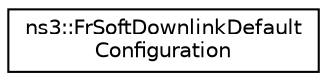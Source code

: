 digraph "Graphical Class Hierarchy"
{
 // LATEX_PDF_SIZE
  edge [fontname="Helvetica",fontsize="10",labelfontname="Helvetica",labelfontsize="10"];
  node [fontname="Helvetica",fontsize="10",shape=record];
  rankdir="LR";
  Node0 [label="ns3::FrSoftDownlinkDefault\lConfiguration",height=0.2,width=0.4,color="black", fillcolor="white", style="filled",URL="$structns3_1_1_fr_soft_downlink_default_configuration.html",tooltip="FrSoftDownlinkDefaultConfiguration structure."];
}
